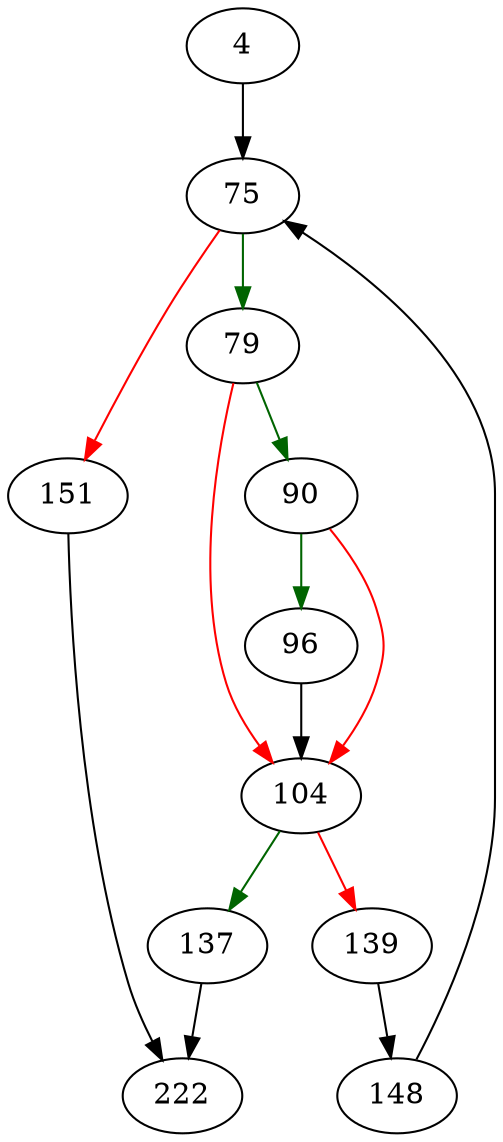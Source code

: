 strict digraph "rebuildPage" {
	// Node definitions.
	4 [entry=true];
	75;
	79;
	151;
	90;
	104;
	96;
	137;
	139;
	222;
	148;

	// Edge definitions.
	4 -> 75;
	75 -> 79 [
		color=darkgreen
		cond=true
	];
	75 -> 151 [
		color=red
		cond=false
	];
	79 -> 90 [
		color=darkgreen
		cond=true
	];
	79 -> 104 [
		color=red
		cond=false
	];
	151 -> 222;
	90 -> 104 [
		color=red
		cond=false
	];
	90 -> 96 [
		color=darkgreen
		cond=true
	];
	104 -> 137 [
		color=darkgreen
		cond=true
	];
	104 -> 139 [
		color=red
		cond=false
	];
	96 -> 104;
	137 -> 222;
	139 -> 148;
	148 -> 75;
}